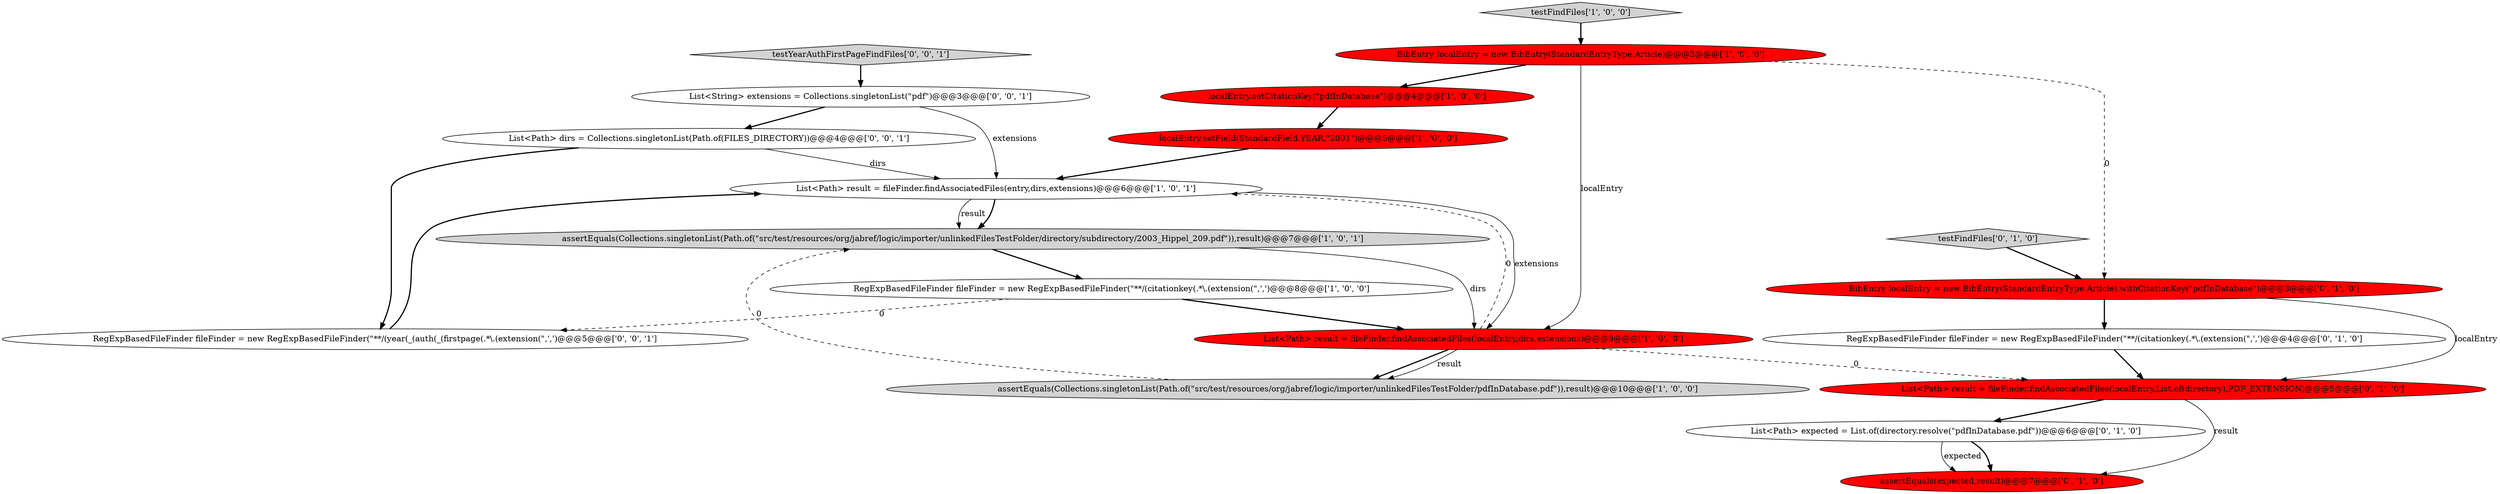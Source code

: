 digraph {
9 [style = filled, label = "List<Path> result = fileFinder.findAssociatedFiles(localEntry,List.of(directory),PDF_EXTENSION)@@@5@@@['0', '1', '0']", fillcolor = red, shape = ellipse image = "AAA1AAABBB2BBB"];
14 [style = filled, label = "testFindFiles['0', '1', '0']", fillcolor = lightgray, shape = diamond image = "AAA0AAABBB2BBB"];
13 [style = filled, label = "BibEntry localEntry = new BibEntry(StandardEntryType.Article).withCitationKey(\"pdfInDatabase\")@@@3@@@['0', '1', '0']", fillcolor = red, shape = ellipse image = "AAA1AAABBB2BBB"];
3 [style = filled, label = "localEntry.setCitationKey(\"pdfInDatabase\")@@@4@@@['1', '0', '0']", fillcolor = red, shape = ellipse image = "AAA1AAABBB1BBB"];
1 [style = filled, label = "List<Path> result = fileFinder.findAssociatedFiles(entry,dirs,extensions)@@@6@@@['1', '0', '1']", fillcolor = white, shape = ellipse image = "AAA0AAABBB1BBB"];
11 [style = filled, label = "List<Path> expected = List.of(directory.resolve(\"pdfInDatabase.pdf\"))@@@6@@@['0', '1', '0']", fillcolor = white, shape = ellipse image = "AAA0AAABBB2BBB"];
8 [style = filled, label = "assertEquals(Collections.singletonList(Path.of(\"src/test/resources/org/jabref/logic/importer/unlinkedFilesTestFolder/pdfInDatabase.pdf\")),result)@@@10@@@['1', '0', '0']", fillcolor = lightgray, shape = ellipse image = "AAA0AAABBB1BBB"];
12 [style = filled, label = "assertEquals(expected,result)@@@7@@@['0', '1', '0']", fillcolor = red, shape = ellipse image = "AAA1AAABBB2BBB"];
0 [style = filled, label = "localEntry.setField(StandardField.YEAR,\"2001\")@@@5@@@['1', '0', '0']", fillcolor = red, shape = ellipse image = "AAA1AAABBB1BBB"];
16 [style = filled, label = "testYearAuthFirstPageFindFiles['0', '0', '1']", fillcolor = lightgray, shape = diamond image = "AAA0AAABBB3BBB"];
17 [style = filled, label = "List<String> extensions = Collections.singletonList(\"pdf\")@@@3@@@['0', '0', '1']", fillcolor = white, shape = ellipse image = "AAA0AAABBB3BBB"];
15 [style = filled, label = "RegExpBasedFileFinder fileFinder = new RegExpBasedFileFinder(\"**/(year(_(auth(_(firstpage(.*\\.(extension(\",',')@@@5@@@['0', '0', '1']", fillcolor = white, shape = ellipse image = "AAA0AAABBB3BBB"];
5 [style = filled, label = "assertEquals(Collections.singletonList(Path.of(\"src/test/resources/org/jabref/logic/importer/unlinkedFilesTestFolder/directory/subdirectory/2003_Hippel_209.pdf\")),result)@@@7@@@['1', '0', '1']", fillcolor = lightgray, shape = ellipse image = "AAA0AAABBB1BBB"];
7 [style = filled, label = "testFindFiles['1', '0', '0']", fillcolor = lightgray, shape = diamond image = "AAA0AAABBB1BBB"];
4 [style = filled, label = "List<Path> result = fileFinder.findAssociatedFiles(localEntry,dirs,extensions)@@@9@@@['1', '0', '0']", fillcolor = red, shape = ellipse image = "AAA1AAABBB1BBB"];
6 [style = filled, label = "RegExpBasedFileFinder fileFinder = new RegExpBasedFileFinder(\"**/(citationkey(.*\\.(extension(\",',')@@@8@@@['1', '0', '0']", fillcolor = white, shape = ellipse image = "AAA0AAABBB1BBB"];
18 [style = filled, label = "List<Path> dirs = Collections.singletonList(Path.of(FILES_DIRECTORY))@@@4@@@['0', '0', '1']", fillcolor = white, shape = ellipse image = "AAA0AAABBB3BBB"];
10 [style = filled, label = "RegExpBasedFileFinder fileFinder = new RegExpBasedFileFinder(\"**/(citationkey(.*\\.(extension(\",',')@@@4@@@['0', '1', '0']", fillcolor = white, shape = ellipse image = "AAA0AAABBB2BBB"];
2 [style = filled, label = "BibEntry localEntry = new BibEntry(StandardEntryType.Article)@@@3@@@['1', '0', '0']", fillcolor = red, shape = ellipse image = "AAA1AAABBB1BBB"];
1->5 [style = bold, label=""];
13->10 [style = bold, label=""];
4->1 [style = dashed, label="0"];
17->1 [style = solid, label="extensions"];
9->11 [style = bold, label=""];
9->12 [style = solid, label="result"];
1->5 [style = solid, label="result"];
2->3 [style = bold, label=""];
18->15 [style = bold, label=""];
11->12 [style = bold, label=""];
16->17 [style = bold, label=""];
11->12 [style = solid, label="expected"];
3->0 [style = bold, label=""];
6->4 [style = bold, label=""];
4->9 [style = dashed, label="0"];
5->6 [style = bold, label=""];
6->15 [style = dashed, label="0"];
7->2 [style = bold, label=""];
0->1 [style = bold, label=""];
2->13 [style = dashed, label="0"];
18->1 [style = solid, label="dirs"];
1->4 [style = solid, label="extensions"];
4->8 [style = bold, label=""];
5->4 [style = solid, label="dirs"];
10->9 [style = bold, label=""];
14->13 [style = bold, label=""];
4->8 [style = solid, label="result"];
13->9 [style = solid, label="localEntry"];
17->18 [style = bold, label=""];
2->4 [style = solid, label="localEntry"];
15->1 [style = bold, label=""];
8->5 [style = dashed, label="0"];
}
